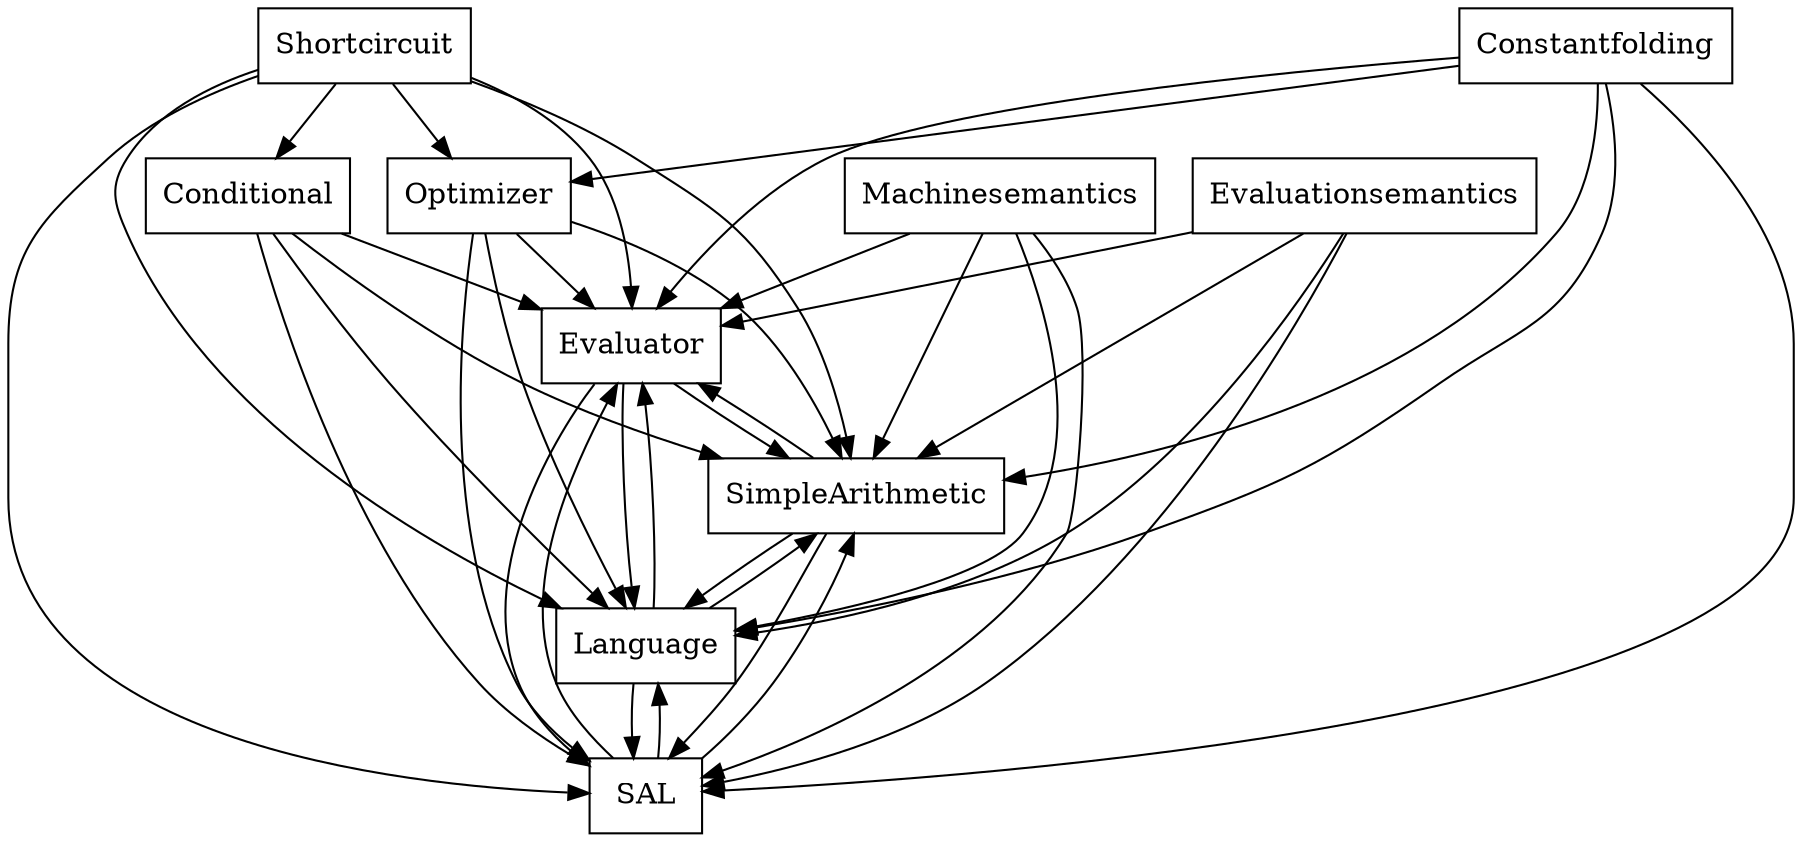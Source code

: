 digraph{
graph [rankdir=TB];
node [shape=box];
edge [arrowhead=normal];
0[label="Evaluator",]
1[label="Shortcircuit",]
2[label="Optimizer",]
3[label="Conditional",]
4[label="SimpleArithmetic",]
5[label="SAL",]
6[label="Language",]
7[label="Evaluationsemantics",]
8[label="Machinesemantics",]
9[label="Constantfolding",]
0->4[label="",]
0->5[label="",]
0->6[label="",]
1->0[label="",]
1->2[label="",]
1->3[label="",]
1->4[label="",]
1->5[label="",]
1->6[label="",]
2->0[label="",]
2->4[label="",]
2->5[label="",]
2->6[label="",]
3->0[label="",]
3->4[label="",]
3->5[label="",]
3->6[label="",]
4->0[label="",]
4->5[label="",]
4->6[label="",]
5->0[label="",]
5->4[label="",]
5->6[label="",]
6->0[label="",]
6->4[label="",]
6->5[label="",]
7->0[label="",]
7->4[label="",]
7->5[label="",]
7->6[label="",]
8->0[label="",]
8->4[label="",]
8->5[label="",]
8->6[label="",]
9->0[label="",]
9->2[label="",]
9->4[label="",]
9->5[label="",]
9->6[label="",]
}
